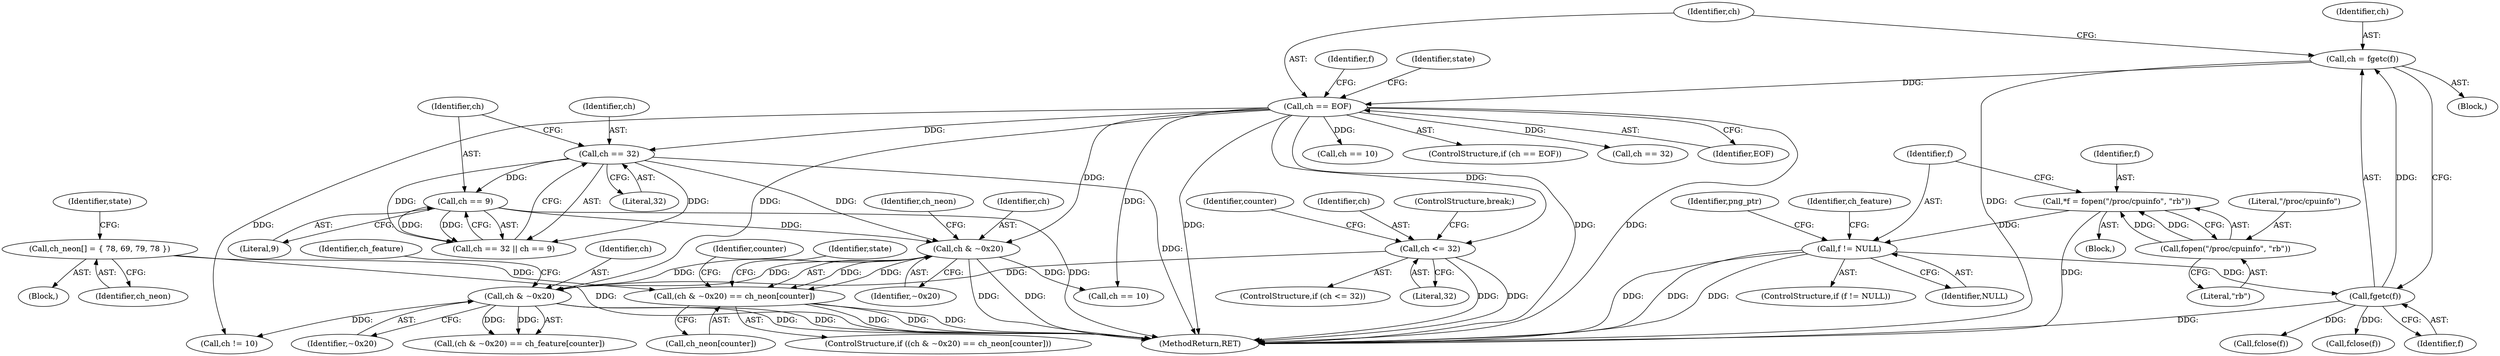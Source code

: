 digraph "0_Android_9d4853418ab2f754c2b63e091c29c5529b8b86ca@array" {
"1000257" [label="(Call,(ch & ~0x20) == ch_neon[counter])"];
"1000258" [label="(Call,ch & ~0x20)"];
"1000155" [label="(Call,ch == EOF)"];
"1000150" [label="(Call,ch = fgetc(f))"];
"1000152" [label="(Call,fgetc(f))"];
"1000128" [label="(Call,f != NULL)"];
"1000122" [label="(Call,*f = fopen(\"/proc/cpuinfo\", \"rb\"))"];
"1000124" [label="(Call,fopen(\"/proc/cpuinfo\", \"rb\"))"];
"1000245" [label="(Call,ch == 9)"];
"1000242" [label="(Call,ch == 32)"];
"1000181" [label="(Call,ch & ~0x20)"];
"1000168" [label="(Call,ch <= 32)"];
"1000136" [label="(Call,ch_neon[] = { 78, 69, 79, 78 })"];
"1000159" [label="(Call,fclose(f))"];
"1000128" [label="(Call,f != NULL)"];
"1000246" [label="(Identifier,ch)"];
"1000182" [label="(Identifier,ch)"];
"1000170" [label="(Literal,32)"];
"1000137" [label="(Identifier,ch_neon)"];
"1000241" [label="(Call,ch == 32 || ch == 9)"];
"1000173" [label="(Identifier,counter)"];
"1000276" [label="(Identifier,state)"];
"1000153" [label="(Identifier,f)"];
"1000169" [label="(Identifier,ch)"];
"1000151" [label="(Identifier,ch)"];
"1000247" [label="(Literal,9)"];
"1000281" [label="(Call,ch == 10)"];
"1000261" [label="(Call,ch_neon[counter])"];
"1000130" [label="(Identifier,NULL)"];
"1000124" [label="(Call,fopen(\"/proc/cpuinfo\", \"rb\"))"];
"1000131" [label="(Block,)"];
"1000306" [label="(Call,ch == 10)"];
"1000123" [label="(Identifier,f)"];
"1000122" [label="(Call,*f = fopen(\"/proc/cpuinfo\", \"rb\"))"];
"1000256" [label="(ControlStructure,if ((ch & ~0x20) == ch_neon[counter]))"];
"1000126" [label="(Literal,\"rb\")"];
"1000160" [label="(Identifier,f)"];
"1000164" [label="(Identifier,state)"];
"1000257" [label="(Call,(ch & ~0x20) == ch_neon[counter])"];
"1000154" [label="(ControlStructure,if (ch == EOF))"];
"1000219" [label="(Call,ch == 32)"];
"1000127" [label="(ControlStructure,if (f != NULL))"];
"1000155" [label="(Call,ch == EOF)"];
"1000152" [label="(Call,fgetc(f))"];
"1000120" [label="(Block,)"];
"1000260" [label="(Identifier,~0x20)"];
"1000157" [label="(Identifier,EOF)"];
"1000156" [label="(Identifier,ch)"];
"1000136" [label="(Call,ch_neon[] = { 78, 69, 79, 78 })"];
"1000321" [label="(Call,fclose(f))"];
"1000134" [label="(Identifier,ch_feature)"];
"1000244" [label="(Literal,32)"];
"1000268" [label="(Identifier,counter)"];
"1000143" [label="(Identifier,state)"];
"1000183" [label="(Identifier,~0x20)"];
"1000245" [label="(Call,ch == 9)"];
"1000262" [label="(Identifier,ch_neon)"];
"1000129" [label="(Identifier,f)"];
"1000180" [label="(Call,(ch & ~0x20) == ch_feature[counter])"];
"1000335" [label="(Identifier,png_ptr)"];
"1000150" [label="(Call,ch = fgetc(f))"];
"1000205" [label="(Call,ch != 10)"];
"1000242" [label="(Call,ch == 32)"];
"1000243" [label="(Identifier,ch)"];
"1000167" [label="(ControlStructure,if (ch <= 32))"];
"1000125" [label="(Literal,\"/proc/cpuinfo\")"];
"1000171" [label="(ControlStructure,break;)"];
"1000168" [label="(Call,ch <= 32)"];
"1000185" [label="(Identifier,ch_feature)"];
"1000181" [label="(Call,ch & ~0x20)"];
"1000259" [label="(Identifier,ch)"];
"1000339" [label="(MethodReturn,RET)"];
"1000258" [label="(Call,ch & ~0x20)"];
"1000148" [label="(Block,)"];
"1000257" -> "1000256"  [label="AST: "];
"1000257" -> "1000261"  [label="CFG: "];
"1000258" -> "1000257"  [label="AST: "];
"1000261" -> "1000257"  [label="AST: "];
"1000268" -> "1000257"  [label="CFG: "];
"1000276" -> "1000257"  [label="CFG: "];
"1000257" -> "1000339"  [label="DDG: "];
"1000257" -> "1000339"  [label="DDG: "];
"1000257" -> "1000339"  [label="DDG: "];
"1000258" -> "1000257"  [label="DDG: "];
"1000258" -> "1000257"  [label="DDG: "];
"1000136" -> "1000257"  [label="DDG: "];
"1000258" -> "1000260"  [label="CFG: "];
"1000259" -> "1000258"  [label="AST: "];
"1000260" -> "1000258"  [label="AST: "];
"1000262" -> "1000258"  [label="CFG: "];
"1000258" -> "1000339"  [label="DDG: "];
"1000258" -> "1000339"  [label="DDG: "];
"1000258" -> "1000181"  [label="DDG: "];
"1000155" -> "1000258"  [label="DDG: "];
"1000245" -> "1000258"  [label="DDG: "];
"1000242" -> "1000258"  [label="DDG: "];
"1000181" -> "1000258"  [label="DDG: "];
"1000258" -> "1000281"  [label="DDG: "];
"1000155" -> "1000154"  [label="AST: "];
"1000155" -> "1000157"  [label="CFG: "];
"1000156" -> "1000155"  [label="AST: "];
"1000157" -> "1000155"  [label="AST: "];
"1000160" -> "1000155"  [label="CFG: "];
"1000164" -> "1000155"  [label="CFG: "];
"1000155" -> "1000339"  [label="DDG: "];
"1000155" -> "1000339"  [label="DDG: "];
"1000155" -> "1000339"  [label="DDG: "];
"1000150" -> "1000155"  [label="DDG: "];
"1000155" -> "1000168"  [label="DDG: "];
"1000155" -> "1000181"  [label="DDG: "];
"1000155" -> "1000205"  [label="DDG: "];
"1000155" -> "1000219"  [label="DDG: "];
"1000155" -> "1000242"  [label="DDG: "];
"1000155" -> "1000281"  [label="DDG: "];
"1000155" -> "1000306"  [label="DDG: "];
"1000150" -> "1000148"  [label="AST: "];
"1000150" -> "1000152"  [label="CFG: "];
"1000151" -> "1000150"  [label="AST: "];
"1000152" -> "1000150"  [label="AST: "];
"1000156" -> "1000150"  [label="CFG: "];
"1000150" -> "1000339"  [label="DDG: "];
"1000152" -> "1000150"  [label="DDG: "];
"1000152" -> "1000153"  [label="CFG: "];
"1000153" -> "1000152"  [label="AST: "];
"1000152" -> "1000339"  [label="DDG: "];
"1000128" -> "1000152"  [label="DDG: "];
"1000152" -> "1000159"  [label="DDG: "];
"1000152" -> "1000321"  [label="DDG: "];
"1000128" -> "1000127"  [label="AST: "];
"1000128" -> "1000130"  [label="CFG: "];
"1000129" -> "1000128"  [label="AST: "];
"1000130" -> "1000128"  [label="AST: "];
"1000134" -> "1000128"  [label="CFG: "];
"1000335" -> "1000128"  [label="CFG: "];
"1000128" -> "1000339"  [label="DDG: "];
"1000128" -> "1000339"  [label="DDG: "];
"1000128" -> "1000339"  [label="DDG: "];
"1000122" -> "1000128"  [label="DDG: "];
"1000122" -> "1000120"  [label="AST: "];
"1000122" -> "1000124"  [label="CFG: "];
"1000123" -> "1000122"  [label="AST: "];
"1000124" -> "1000122"  [label="AST: "];
"1000129" -> "1000122"  [label="CFG: "];
"1000122" -> "1000339"  [label="DDG: "];
"1000124" -> "1000122"  [label="DDG: "];
"1000124" -> "1000122"  [label="DDG: "];
"1000124" -> "1000126"  [label="CFG: "];
"1000125" -> "1000124"  [label="AST: "];
"1000126" -> "1000124"  [label="AST: "];
"1000245" -> "1000241"  [label="AST: "];
"1000245" -> "1000247"  [label="CFG: "];
"1000246" -> "1000245"  [label="AST: "];
"1000247" -> "1000245"  [label="AST: "];
"1000241" -> "1000245"  [label="CFG: "];
"1000245" -> "1000339"  [label="DDG: "];
"1000245" -> "1000241"  [label="DDG: "];
"1000245" -> "1000241"  [label="DDG: "];
"1000242" -> "1000245"  [label="DDG: "];
"1000242" -> "1000241"  [label="AST: "];
"1000242" -> "1000244"  [label="CFG: "];
"1000243" -> "1000242"  [label="AST: "];
"1000244" -> "1000242"  [label="AST: "];
"1000246" -> "1000242"  [label="CFG: "];
"1000241" -> "1000242"  [label="CFG: "];
"1000242" -> "1000339"  [label="DDG: "];
"1000242" -> "1000241"  [label="DDG: "];
"1000242" -> "1000241"  [label="DDG: "];
"1000181" -> "1000180"  [label="AST: "];
"1000181" -> "1000183"  [label="CFG: "];
"1000182" -> "1000181"  [label="AST: "];
"1000183" -> "1000181"  [label="AST: "];
"1000185" -> "1000181"  [label="CFG: "];
"1000181" -> "1000339"  [label="DDG: "];
"1000181" -> "1000339"  [label="DDG: "];
"1000181" -> "1000180"  [label="DDG: "];
"1000181" -> "1000180"  [label="DDG: "];
"1000168" -> "1000181"  [label="DDG: "];
"1000181" -> "1000205"  [label="DDG: "];
"1000168" -> "1000167"  [label="AST: "];
"1000168" -> "1000170"  [label="CFG: "];
"1000169" -> "1000168"  [label="AST: "];
"1000170" -> "1000168"  [label="AST: "];
"1000171" -> "1000168"  [label="CFG: "];
"1000173" -> "1000168"  [label="CFG: "];
"1000168" -> "1000339"  [label="DDG: "];
"1000168" -> "1000339"  [label="DDG: "];
"1000136" -> "1000131"  [label="AST: "];
"1000136" -> "1000137"  [label="CFG: "];
"1000137" -> "1000136"  [label="AST: "];
"1000143" -> "1000136"  [label="CFG: "];
"1000136" -> "1000339"  [label="DDG: "];
}
